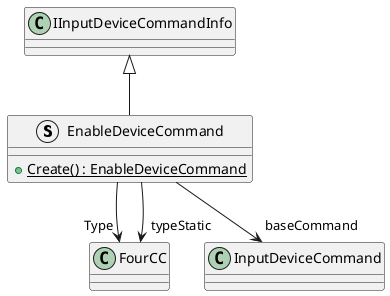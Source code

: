 @startuml
struct EnableDeviceCommand {
    + {static} Create() : EnableDeviceCommand
}
IInputDeviceCommandInfo <|-- EnableDeviceCommand
EnableDeviceCommand --> "Type" FourCC
EnableDeviceCommand --> "baseCommand" InputDeviceCommand
EnableDeviceCommand --> "typeStatic" FourCC
@enduml
